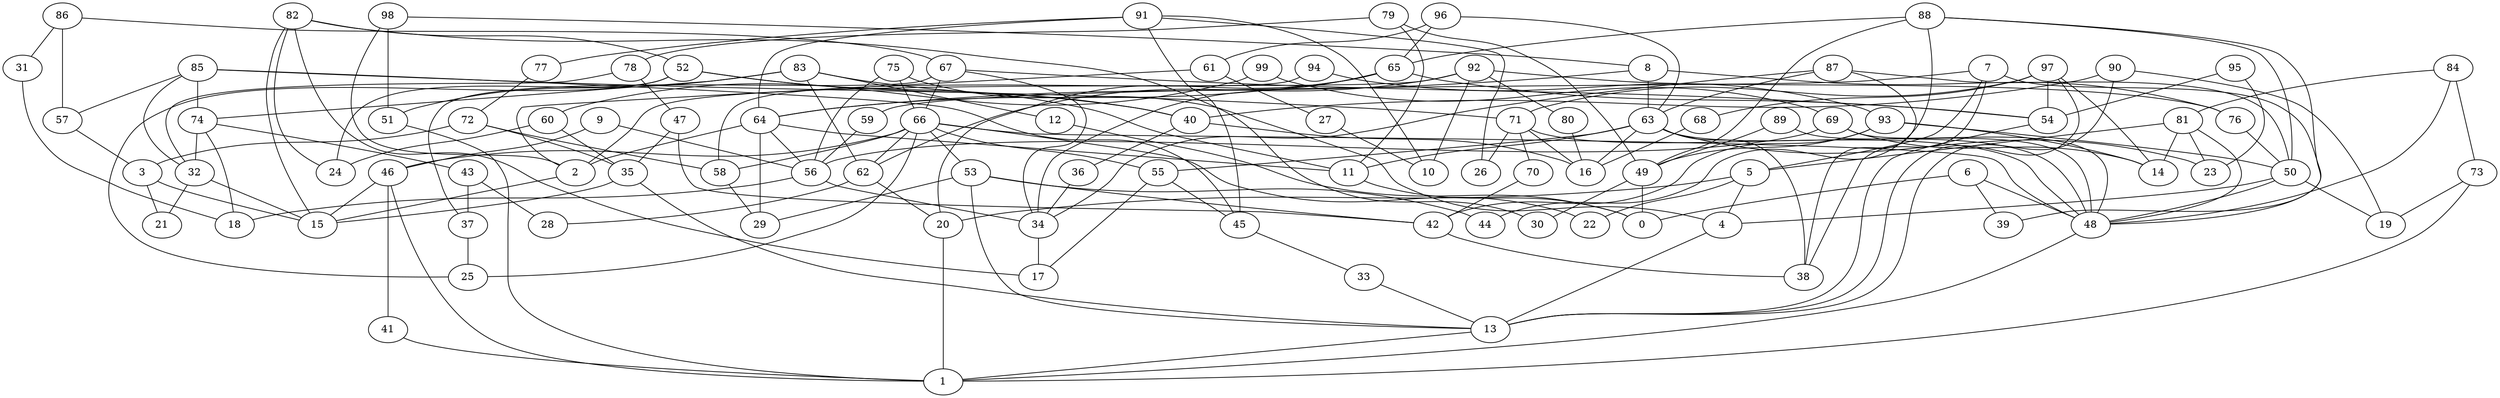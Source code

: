 digraph GG_graph {

subgraph G_graph {
edge [color = black]
"68" -> "16" [dir = none]
"75" -> "66" [dir = none]
"75" -> "4" [dir = none]
"75" -> "56" [dir = none]
"12" -> "0" [dir = none]
"49" -> "0" [dir = none]
"49" -> "30" [dir = none]
"73" -> "19" [dir = none]
"73" -> "1" [dir = none]
"82" -> "24" [dir = none]
"82" -> "15" [dir = none]
"82" -> "17" [dir = none]
"82" -> "52" [dir = none]
"82" -> "30" [dir = none]
"94" -> "93" [dir = none]
"94" -> "58" [dir = none]
"84" -> "48" [dir = none]
"84" -> "81" [dir = none]
"84" -> "73" [dir = none]
"58" -> "29" [dir = none]
"74" -> "18" [dir = none]
"74" -> "32" [dir = none]
"74" -> "43" [dir = none]
"13" -> "1" [dir = none]
"83" -> "62" [dir = none]
"83" -> "12" [dir = none]
"83" -> "74" [dir = none]
"83" -> "51" [dir = none]
"83" -> "40" [dir = none]
"35" -> "15" [dir = none]
"35" -> "13" [dir = none]
"8" -> "76" [dir = none]
"8" -> "63" [dir = none]
"8" -> "64" [dir = none]
"90" -> "19" [dir = none]
"90" -> "40" [dir = none]
"90" -> "13" [dir = none]
"11" -> "0" [dir = none]
"72" -> "35" [dir = none]
"72" -> "58" [dir = none]
"72" -> "3" [dir = none]
"41" -> "1" [dir = none]
"9" -> "56" [dir = none]
"9" -> "46" [dir = none]
"88" -> "49" [dir = none]
"88" -> "44" [dir = none]
"88" -> "39" [dir = none]
"88" -> "65" [dir = none]
"88" -> "50" [dir = none]
"4" -> "13" [dir = none]
"61" -> "27" [dir = none]
"61" -> "2" [dir = none]
"63" -> "48" [dir = none]
"63" -> "16" [dir = none]
"63" -> "11" [dir = none]
"63" -> "38" [dir = none]
"63" -> "55" [dir = none]
"63" -> "23" [dir = none]
"87" -> "63" [dir = none]
"87" -> "50" [dir = none]
"87" -> "38" [dir = none]
"87" -> "34" [dir = none]
"56" -> "34" [dir = none]
"56" -> "18" [dir = none]
"79" -> "49" [dir = none]
"79" -> "11" [dir = none]
"79" -> "78" [dir = none]
"54" -> "13" [dir = none]
"77" -> "72" [dir = none]
"81" -> "23" [dir = none]
"81" -> "14" [dir = none]
"81" -> "48" [dir = none]
"81" -> "5" [dir = none]
"95" -> "54" [dir = none]
"95" -> "23" [dir = none]
"69" -> "56" [dir = none]
"69" -> "48" [dir = none]
"69" -> "14" [dir = none]
"97" -> "68" [dir = none]
"97" -> "71" [dir = none]
"97" -> "14" [dir = none]
"97" -> "13" [dir = none]
"97" -> "54" [dir = none]
"52" -> "25" [dir = none]
"52" -> "11" [dir = none]
"52" -> "24" [dir = none]
"52" -> "40" [dir = none]
"78" -> "32" [dir = none]
"78" -> "47" [dir = none]
"36" -> "34" [dir = none]
"55" -> "45" [dir = none]
"55" -> "17" [dir = none]
"62" -> "20" [dir = none]
"62" -> "28" [dir = none]
"3" -> "15" [dir = none]
"3" -> "21" [dir = none]
"57" -> "3" [dir = none]
"31" -> "18" [dir = none]
"45" -> "33" [dir = none]
"48" -> "1" [dir = none]
"89" -> "49" [dir = none]
"89" -> "48" [dir = none]
"98" -> "8" [dir = none]
"98" -> "2" [dir = none]
"98" -> "51" [dir = none]
"80" -> "16" [dir = none]
"42" -> "38" [dir = none]
"51" -> "1" [dir = none]
"60" -> "35" [dir = none]
"60" -> "24" [dir = none]
"34" -> "17" [dir = none]
"86" -> "57" [dir = none]
"86" -> "67" [dir = none]
"86" -> "31" [dir = none]
"20" -> "1" [dir = none]
"85" -> "45" [dir = none]
"85" -> "74" [dir = none]
"85" -> "71" [dir = none]
"85" -> "32" [dir = none]
"85" -> "57" [dir = none]
"43" -> "37" [dir = none]
"43" -> "28" [dir = none]
"96" -> "65" [dir = none]
"96" -> "63" [dir = none]
"96" -> "61" [dir = none]
"47" -> "42" [dir = none]
"47" -> "35" [dir = none]
"32" -> "21" [dir = none]
"32" -> "15" [dir = none]
"91" -> "10" [dir = none]
"91" -> "64" [dir = none]
"91" -> "45" [dir = none]
"91" -> "26" [dir = none]
"91" -> "77" [dir = none]
"46" -> "1" [dir = none]
"46" -> "41" [dir = none]
"46" -> "15" [dir = none]
"37" -> "25" [dir = none]
"93" -> "14" [dir = none]
"93" -> "50" [dir = none]
"93" -> "49" [dir = none]
"93" -> "42" [dir = none]
"40" -> "16" [dir = none]
"40" -> "36" [dir = none]
"76" -> "50" [dir = none]
"92" -> "80" [dir = none]
"92" -> "2" [dir = none]
"92" -> "62" [dir = none]
"92" -> "10" [dir = none]
"92" -> "76" [dir = none]
"71" -> "16" [dir = none]
"71" -> "26" [dir = none]
"71" -> "48" [dir = none]
"71" -> "70" [dir = none]
"50" -> "4" [dir = none]
"50" -> "48" [dir = none]
"50" -> "19" [dir = none]
"67" -> "37" [dir = none]
"67" -> "34" [dir = none]
"67" -> "66" [dir = none]
"67" -> "54" [dir = none]
"59" -> "56" [dir = none]
"2" -> "15" [dir = none]
"99" -> "60" [dir = none]
"99" -> "69" [dir = none]
"53" -> "42" [dir = none]
"53" -> "13" [dir = none]
"53" -> "29" [dir = none]
"53" -> "44" [dir = none]
"7" -> "48" [dir = none]
"7" -> "38" [dir = none]
"7" -> "5" [dir = none]
"7" -> "59" [dir = none]
"65" -> "64" [dir = none]
"65" -> "34" [dir = none]
"65" -> "20" [dir = none]
"65" -> "54" [dir = none]
"5" -> "20" [dir = none]
"5" -> "4" [dir = none]
"5" -> "22" [dir = none]
"27" -> "10" [dir = none]
"6" -> "0" [dir = none]
"6" -> "48" [dir = none]
"6" -> "39" [dir = none]
"33" -> "13" [dir = none]
"70" -> "42" [dir = none]
"66" -> "22" [dir = none]
"66" -> "55" [dir = none]
"66" -> "48" [dir = none]
"66" -> "62" [dir = none]
"66" -> "25" [dir = none]
"66" -> "46" [dir = none]
"66" -> "58" [dir = none]
"66" -> "53" [dir = none]
"64" -> "11" [dir = none]
"64" -> "29" [dir = none]
"64" -> "56" [dir = none]
"64" -> "2" [dir = none]
}

}
